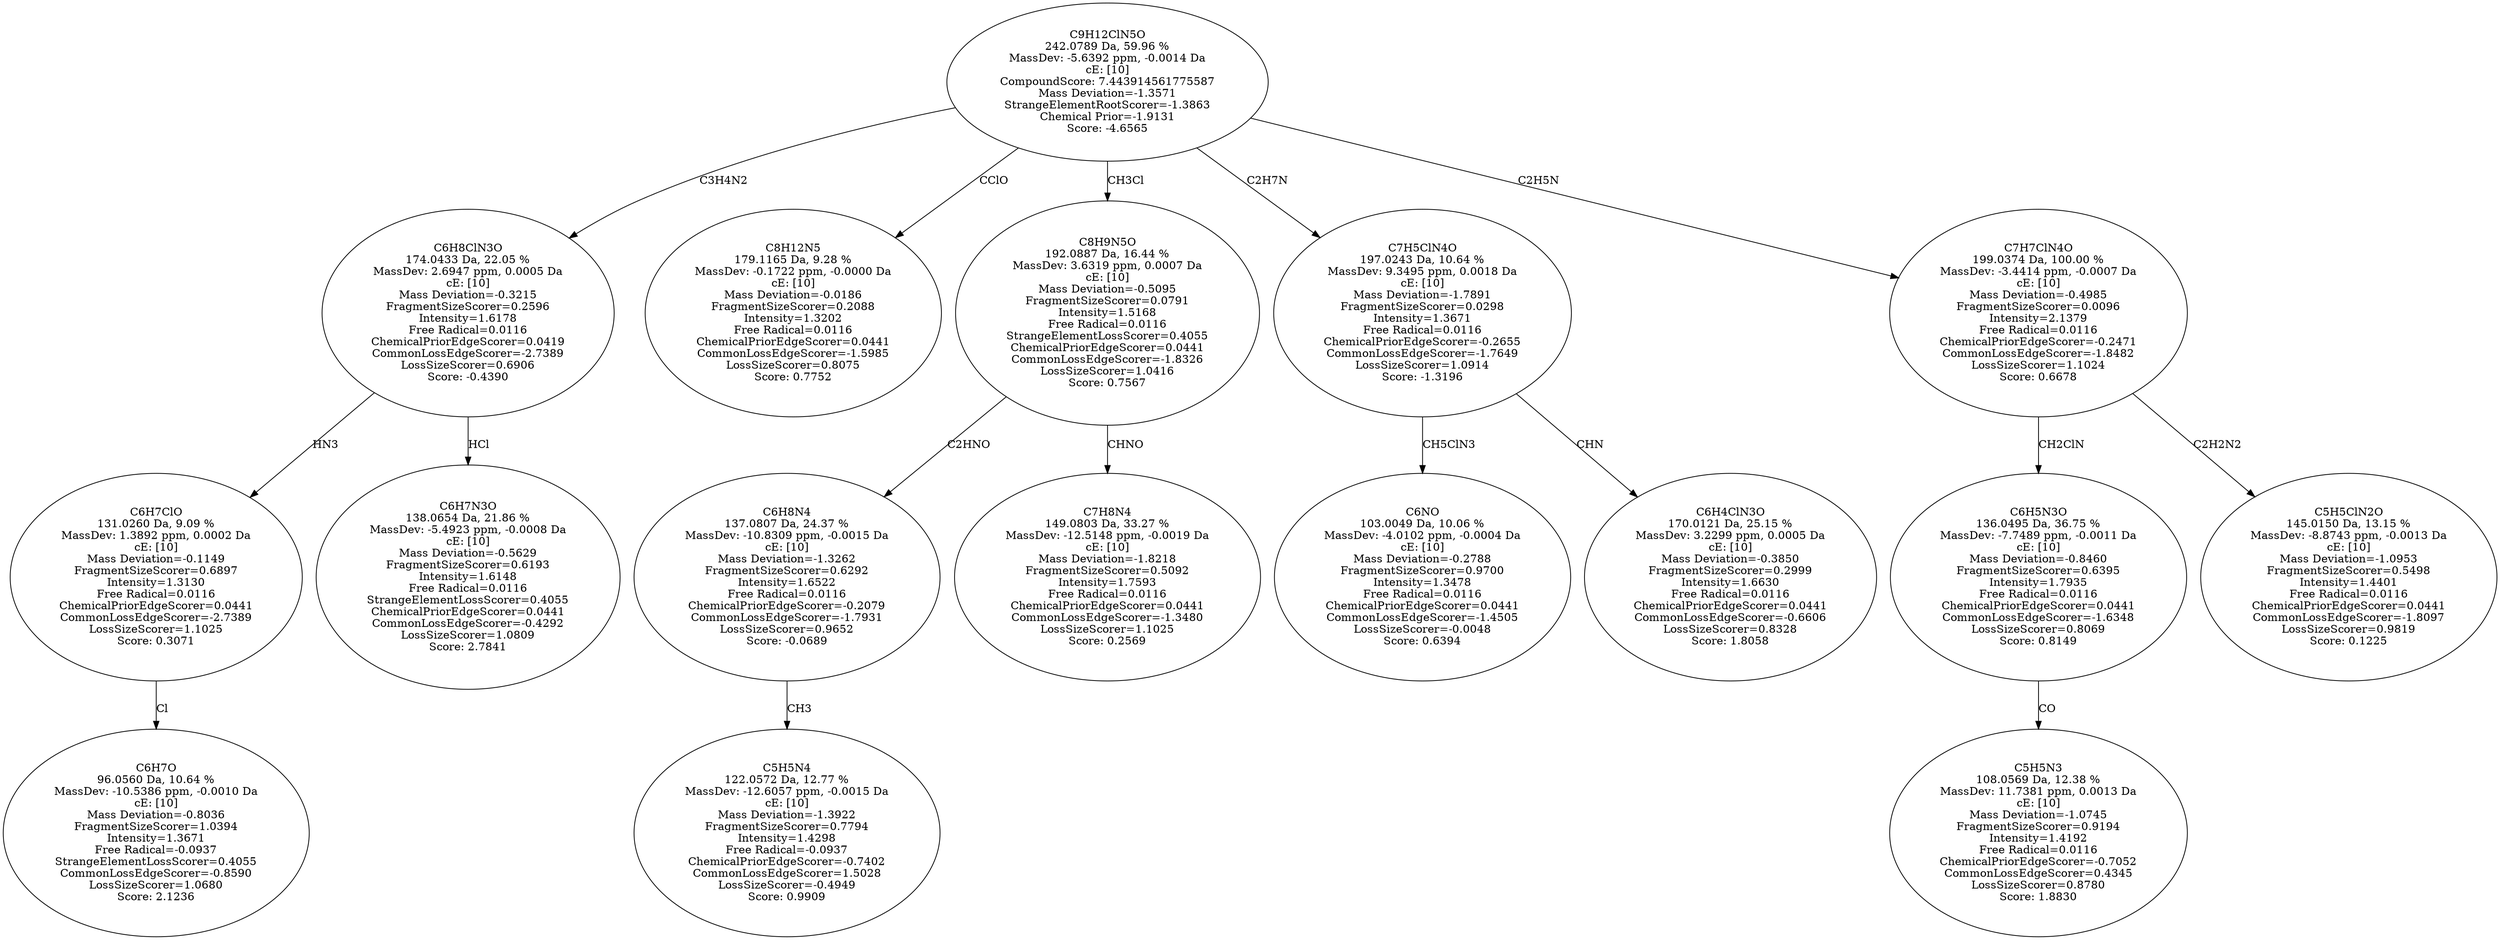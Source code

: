 strict digraph {
v1 [label="C6H7O\n96.0560 Da, 10.64 %\nMassDev: -10.5386 ppm, -0.0010 Da\ncE: [10]\nMass Deviation=-0.8036\nFragmentSizeScorer=1.0394\nIntensity=1.3671\nFree Radical=-0.0937\nStrangeElementLossScorer=0.4055\nCommonLossEdgeScorer=-0.8590\nLossSizeScorer=1.0680\nScore: 2.1236"];
v2 [label="C6H7ClO\n131.0260 Da, 9.09 %\nMassDev: 1.3892 ppm, 0.0002 Da\ncE: [10]\nMass Deviation=-0.1149\nFragmentSizeScorer=0.6897\nIntensity=1.3130\nFree Radical=0.0116\nChemicalPriorEdgeScorer=0.0441\nCommonLossEdgeScorer=-2.7389\nLossSizeScorer=1.1025\nScore: 0.3071"];
v3 [label="C6H7N3O\n138.0654 Da, 21.86 %\nMassDev: -5.4923 ppm, -0.0008 Da\ncE: [10]\nMass Deviation=-0.5629\nFragmentSizeScorer=0.6193\nIntensity=1.6148\nFree Radical=0.0116\nStrangeElementLossScorer=0.4055\nChemicalPriorEdgeScorer=0.0441\nCommonLossEdgeScorer=-0.4292\nLossSizeScorer=1.0809\nScore: 2.7841"];
v4 [label="C6H8ClN3O\n174.0433 Da, 22.05 %\nMassDev: 2.6947 ppm, 0.0005 Da\ncE: [10]\nMass Deviation=-0.3215\nFragmentSizeScorer=0.2596\nIntensity=1.6178\nFree Radical=0.0116\nChemicalPriorEdgeScorer=0.0419\nCommonLossEdgeScorer=-2.7389\nLossSizeScorer=0.6906\nScore: -0.4390"];
v5 [label="C8H12N5\n179.1165 Da, 9.28 %\nMassDev: -0.1722 ppm, -0.0000 Da\ncE: [10]\nMass Deviation=-0.0186\nFragmentSizeScorer=0.2088\nIntensity=1.3202\nFree Radical=0.0116\nChemicalPriorEdgeScorer=0.0441\nCommonLossEdgeScorer=-1.5985\nLossSizeScorer=0.8075\nScore: 0.7752"];
v6 [label="C5H5N4\n122.0572 Da, 12.77 %\nMassDev: -12.6057 ppm, -0.0015 Da\ncE: [10]\nMass Deviation=-1.3922\nFragmentSizeScorer=0.7794\nIntensity=1.4298\nFree Radical=-0.0937\nChemicalPriorEdgeScorer=-0.7402\nCommonLossEdgeScorer=1.5028\nLossSizeScorer=-0.4949\nScore: 0.9909"];
v7 [label="C6H8N4\n137.0807 Da, 24.37 %\nMassDev: -10.8309 ppm, -0.0015 Da\ncE: [10]\nMass Deviation=-1.3262\nFragmentSizeScorer=0.6292\nIntensity=1.6522\nFree Radical=0.0116\nChemicalPriorEdgeScorer=-0.2079\nCommonLossEdgeScorer=-1.7931\nLossSizeScorer=0.9652\nScore: -0.0689"];
v8 [label="C7H8N4\n149.0803 Da, 33.27 %\nMassDev: -12.5148 ppm, -0.0019 Da\ncE: [10]\nMass Deviation=-1.8218\nFragmentSizeScorer=0.5092\nIntensity=1.7593\nFree Radical=0.0116\nChemicalPriorEdgeScorer=0.0441\nCommonLossEdgeScorer=-1.3480\nLossSizeScorer=1.1025\nScore: 0.2569"];
v9 [label="C8H9N5O\n192.0887 Da, 16.44 %\nMassDev: 3.6319 ppm, 0.0007 Da\ncE: [10]\nMass Deviation=-0.5095\nFragmentSizeScorer=0.0791\nIntensity=1.5168\nFree Radical=0.0116\nStrangeElementLossScorer=0.4055\nChemicalPriorEdgeScorer=0.0441\nCommonLossEdgeScorer=-1.8326\nLossSizeScorer=1.0416\nScore: 0.7567"];
v10 [label="C6NO\n103.0049 Da, 10.06 %\nMassDev: -4.0102 ppm, -0.0004 Da\ncE: [10]\nMass Deviation=-0.2788\nFragmentSizeScorer=0.9700\nIntensity=1.3478\nFree Radical=0.0116\nChemicalPriorEdgeScorer=0.0441\nCommonLossEdgeScorer=-1.4505\nLossSizeScorer=-0.0048\nScore: 0.6394"];
v11 [label="C6H4ClN3O\n170.0121 Da, 25.15 %\nMassDev: 3.2299 ppm, 0.0005 Da\ncE: [10]\nMass Deviation=-0.3850\nFragmentSizeScorer=0.2999\nIntensity=1.6630\nFree Radical=0.0116\nChemicalPriorEdgeScorer=0.0441\nCommonLossEdgeScorer=-0.6606\nLossSizeScorer=0.8328\nScore: 1.8058"];
v12 [label="C7H5ClN4O\n197.0243 Da, 10.64 %\nMassDev: 9.3495 ppm, 0.0018 Da\ncE: [10]\nMass Deviation=-1.7891\nFragmentSizeScorer=0.0298\nIntensity=1.3671\nFree Radical=0.0116\nChemicalPriorEdgeScorer=-0.2655\nCommonLossEdgeScorer=-1.7649\nLossSizeScorer=1.0914\nScore: -1.3196"];
v13 [label="C5H5N3\n108.0569 Da, 12.38 %\nMassDev: 11.7381 ppm, 0.0013 Da\ncE: [10]\nMass Deviation=-1.0745\nFragmentSizeScorer=0.9194\nIntensity=1.4192\nFree Radical=0.0116\nChemicalPriorEdgeScorer=-0.7052\nCommonLossEdgeScorer=0.4345\nLossSizeScorer=0.8780\nScore: 1.8830"];
v14 [label="C6H5N3O\n136.0495 Da, 36.75 %\nMassDev: -7.7489 ppm, -0.0011 Da\ncE: [10]\nMass Deviation=-0.8460\nFragmentSizeScorer=0.6395\nIntensity=1.7935\nFree Radical=0.0116\nChemicalPriorEdgeScorer=0.0441\nCommonLossEdgeScorer=-1.6348\nLossSizeScorer=0.8069\nScore: 0.8149"];
v15 [label="C5H5ClN2O\n145.0150 Da, 13.15 %\nMassDev: -8.8743 ppm, -0.0013 Da\ncE: [10]\nMass Deviation=-1.0953\nFragmentSizeScorer=0.5498\nIntensity=1.4401\nFree Radical=0.0116\nChemicalPriorEdgeScorer=0.0441\nCommonLossEdgeScorer=-1.8097\nLossSizeScorer=0.9819\nScore: 0.1225"];
v16 [label="C7H7ClN4O\n199.0374 Da, 100.00 %\nMassDev: -3.4414 ppm, -0.0007 Da\ncE: [10]\nMass Deviation=-0.4985\nFragmentSizeScorer=0.0096\nIntensity=2.1379\nFree Radical=0.0116\nChemicalPriorEdgeScorer=-0.2471\nCommonLossEdgeScorer=-1.8482\nLossSizeScorer=1.1024\nScore: 0.6678"];
v17 [label="C9H12ClN5O\n242.0789 Da, 59.96 %\nMassDev: -5.6392 ppm, -0.0014 Da\ncE: [10]\nCompoundScore: 7.443914561775587\nMass Deviation=-1.3571\nStrangeElementRootScorer=-1.3863\nChemical Prior=-1.9131\nScore: -4.6565"];
v2 -> v1 [label="Cl"];
v4 -> v2 [label="HN3"];
v4 -> v3 [label="HCl"];
v17 -> v4 [label="C3H4N2"];
v17 -> v5 [label="CClO"];
v7 -> v6 [label="CH3"];
v9 -> v7 [label="C2HNO"];
v9 -> v8 [label="CHNO"];
v17 -> v9 [label="CH3Cl"];
v12 -> v10 [label="CH5ClN3"];
v12 -> v11 [label="CHN"];
v17 -> v12 [label="C2H7N"];
v14 -> v13 [label="CO"];
v16 -> v14 [label="CH2ClN"];
v16 -> v15 [label="C2H2N2"];
v17 -> v16 [label="C2H5N"];
}